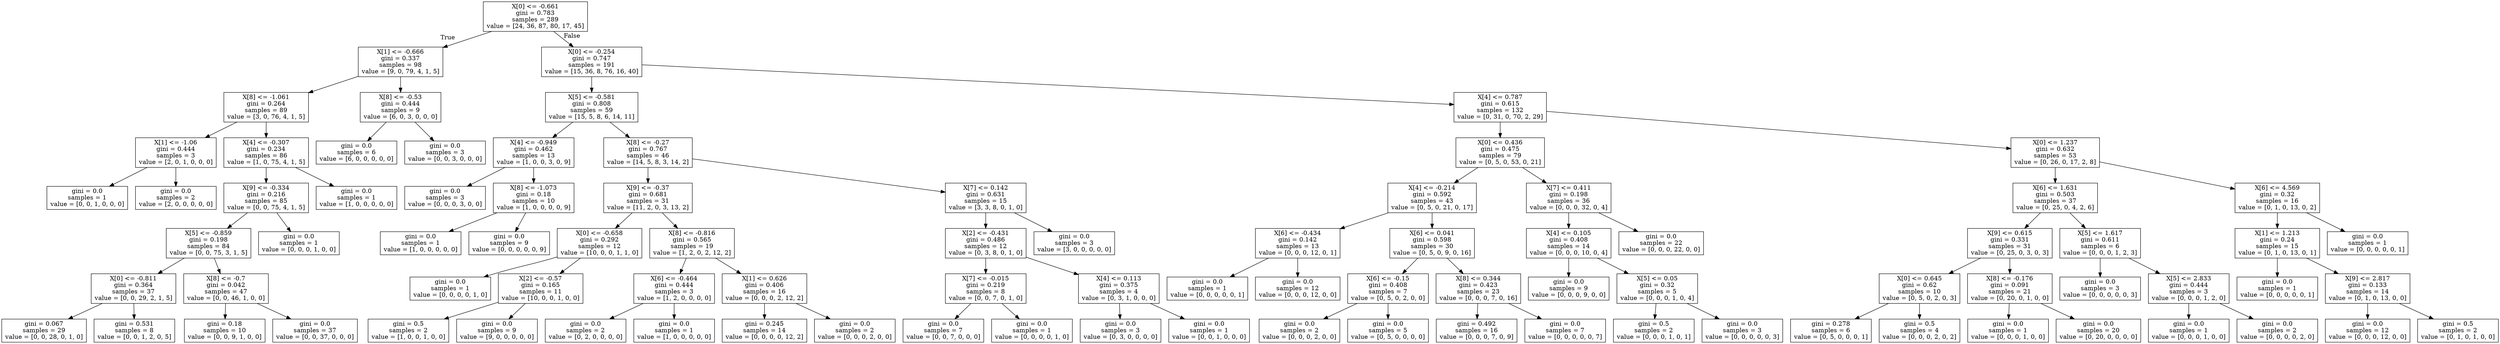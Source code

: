 digraph Tree {
node [shape=box] ;
0 [label="X[0] <= -0.661\ngini = 0.783\nsamples = 289\nvalue = [24, 36, 87, 80, 17, 45]"] ;
1 [label="X[1] <= -0.666\ngini = 0.337\nsamples = 98\nvalue = [9, 0, 79, 4, 1, 5]"] ;
0 -> 1 [labeldistance=2.5, labelangle=45, headlabel="True"] ;
2 [label="X[8] <= -1.061\ngini = 0.264\nsamples = 89\nvalue = [3, 0, 76, 4, 1, 5]"] ;
1 -> 2 ;
3 [label="X[1] <= -1.06\ngini = 0.444\nsamples = 3\nvalue = [2, 0, 1, 0, 0, 0]"] ;
2 -> 3 ;
4 [label="gini = 0.0\nsamples = 1\nvalue = [0, 0, 1, 0, 0, 0]"] ;
3 -> 4 ;
5 [label="gini = 0.0\nsamples = 2\nvalue = [2, 0, 0, 0, 0, 0]"] ;
3 -> 5 ;
6 [label="X[4] <= -0.307\ngini = 0.234\nsamples = 86\nvalue = [1, 0, 75, 4, 1, 5]"] ;
2 -> 6 ;
7 [label="X[9] <= -0.334\ngini = 0.216\nsamples = 85\nvalue = [0, 0, 75, 4, 1, 5]"] ;
6 -> 7 ;
8 [label="X[5] <= -0.859\ngini = 0.198\nsamples = 84\nvalue = [0, 0, 75, 3, 1, 5]"] ;
7 -> 8 ;
9 [label="X[0] <= -0.811\ngini = 0.364\nsamples = 37\nvalue = [0, 0, 29, 2, 1, 5]"] ;
8 -> 9 ;
10 [label="gini = 0.067\nsamples = 29\nvalue = [0, 0, 28, 0, 1, 0]"] ;
9 -> 10 ;
11 [label="gini = 0.531\nsamples = 8\nvalue = [0, 0, 1, 2, 0, 5]"] ;
9 -> 11 ;
12 [label="X[8] <= -0.7\ngini = 0.042\nsamples = 47\nvalue = [0, 0, 46, 1, 0, 0]"] ;
8 -> 12 ;
13 [label="gini = 0.18\nsamples = 10\nvalue = [0, 0, 9, 1, 0, 0]"] ;
12 -> 13 ;
14 [label="gini = 0.0\nsamples = 37\nvalue = [0, 0, 37, 0, 0, 0]"] ;
12 -> 14 ;
15 [label="gini = 0.0\nsamples = 1\nvalue = [0, 0, 0, 1, 0, 0]"] ;
7 -> 15 ;
16 [label="gini = 0.0\nsamples = 1\nvalue = [1, 0, 0, 0, 0, 0]"] ;
6 -> 16 ;
17 [label="X[8] <= -0.53\ngini = 0.444\nsamples = 9\nvalue = [6, 0, 3, 0, 0, 0]"] ;
1 -> 17 ;
18 [label="gini = 0.0\nsamples = 6\nvalue = [6, 0, 0, 0, 0, 0]"] ;
17 -> 18 ;
19 [label="gini = 0.0\nsamples = 3\nvalue = [0, 0, 3, 0, 0, 0]"] ;
17 -> 19 ;
20 [label="X[0] <= -0.254\ngini = 0.747\nsamples = 191\nvalue = [15, 36, 8, 76, 16, 40]"] ;
0 -> 20 [labeldistance=2.5, labelangle=-45, headlabel="False"] ;
21 [label="X[5] <= -0.581\ngini = 0.808\nsamples = 59\nvalue = [15, 5, 8, 6, 14, 11]"] ;
20 -> 21 ;
22 [label="X[4] <= -0.949\ngini = 0.462\nsamples = 13\nvalue = [1, 0, 0, 3, 0, 9]"] ;
21 -> 22 ;
23 [label="gini = 0.0\nsamples = 3\nvalue = [0, 0, 0, 3, 0, 0]"] ;
22 -> 23 ;
24 [label="X[8] <= -1.073\ngini = 0.18\nsamples = 10\nvalue = [1, 0, 0, 0, 0, 9]"] ;
22 -> 24 ;
25 [label="gini = 0.0\nsamples = 1\nvalue = [1, 0, 0, 0, 0, 0]"] ;
24 -> 25 ;
26 [label="gini = 0.0\nsamples = 9\nvalue = [0, 0, 0, 0, 0, 9]"] ;
24 -> 26 ;
27 [label="X[8] <= -0.27\ngini = 0.767\nsamples = 46\nvalue = [14, 5, 8, 3, 14, 2]"] ;
21 -> 27 ;
28 [label="X[9] <= -0.37\ngini = 0.681\nsamples = 31\nvalue = [11, 2, 0, 3, 13, 2]"] ;
27 -> 28 ;
29 [label="X[0] <= -0.658\ngini = 0.292\nsamples = 12\nvalue = [10, 0, 0, 1, 1, 0]"] ;
28 -> 29 ;
30 [label="gini = 0.0\nsamples = 1\nvalue = [0, 0, 0, 0, 1, 0]"] ;
29 -> 30 ;
31 [label="X[2] <= -0.57\ngini = 0.165\nsamples = 11\nvalue = [10, 0, 0, 1, 0, 0]"] ;
29 -> 31 ;
32 [label="gini = 0.5\nsamples = 2\nvalue = [1, 0, 0, 1, 0, 0]"] ;
31 -> 32 ;
33 [label="gini = 0.0\nsamples = 9\nvalue = [9, 0, 0, 0, 0, 0]"] ;
31 -> 33 ;
34 [label="X[8] <= -0.816\ngini = 0.565\nsamples = 19\nvalue = [1, 2, 0, 2, 12, 2]"] ;
28 -> 34 ;
35 [label="X[6] <= -0.464\ngini = 0.444\nsamples = 3\nvalue = [1, 2, 0, 0, 0, 0]"] ;
34 -> 35 ;
36 [label="gini = 0.0\nsamples = 2\nvalue = [0, 2, 0, 0, 0, 0]"] ;
35 -> 36 ;
37 [label="gini = 0.0\nsamples = 1\nvalue = [1, 0, 0, 0, 0, 0]"] ;
35 -> 37 ;
38 [label="X[1] <= 0.626\ngini = 0.406\nsamples = 16\nvalue = [0, 0, 0, 2, 12, 2]"] ;
34 -> 38 ;
39 [label="gini = 0.245\nsamples = 14\nvalue = [0, 0, 0, 0, 12, 2]"] ;
38 -> 39 ;
40 [label="gini = 0.0\nsamples = 2\nvalue = [0, 0, 0, 2, 0, 0]"] ;
38 -> 40 ;
41 [label="X[7] <= 0.142\ngini = 0.631\nsamples = 15\nvalue = [3, 3, 8, 0, 1, 0]"] ;
27 -> 41 ;
42 [label="X[2] <= -0.431\ngini = 0.486\nsamples = 12\nvalue = [0, 3, 8, 0, 1, 0]"] ;
41 -> 42 ;
43 [label="X[7] <= -0.015\ngini = 0.219\nsamples = 8\nvalue = [0, 0, 7, 0, 1, 0]"] ;
42 -> 43 ;
44 [label="gini = 0.0\nsamples = 7\nvalue = [0, 0, 7, 0, 0, 0]"] ;
43 -> 44 ;
45 [label="gini = 0.0\nsamples = 1\nvalue = [0, 0, 0, 0, 1, 0]"] ;
43 -> 45 ;
46 [label="X[4] <= 0.113\ngini = 0.375\nsamples = 4\nvalue = [0, 3, 1, 0, 0, 0]"] ;
42 -> 46 ;
47 [label="gini = 0.0\nsamples = 3\nvalue = [0, 3, 0, 0, 0, 0]"] ;
46 -> 47 ;
48 [label="gini = 0.0\nsamples = 1\nvalue = [0, 0, 1, 0, 0, 0]"] ;
46 -> 48 ;
49 [label="gini = 0.0\nsamples = 3\nvalue = [3, 0, 0, 0, 0, 0]"] ;
41 -> 49 ;
50 [label="X[4] <= 0.787\ngini = 0.615\nsamples = 132\nvalue = [0, 31, 0, 70, 2, 29]"] ;
20 -> 50 ;
51 [label="X[0] <= 0.436\ngini = 0.475\nsamples = 79\nvalue = [0, 5, 0, 53, 0, 21]"] ;
50 -> 51 ;
52 [label="X[4] <= -0.214\ngini = 0.592\nsamples = 43\nvalue = [0, 5, 0, 21, 0, 17]"] ;
51 -> 52 ;
53 [label="X[6] <= -0.434\ngini = 0.142\nsamples = 13\nvalue = [0, 0, 0, 12, 0, 1]"] ;
52 -> 53 ;
54 [label="gini = 0.0\nsamples = 1\nvalue = [0, 0, 0, 0, 0, 1]"] ;
53 -> 54 ;
55 [label="gini = 0.0\nsamples = 12\nvalue = [0, 0, 0, 12, 0, 0]"] ;
53 -> 55 ;
56 [label="X[6] <= 0.041\ngini = 0.598\nsamples = 30\nvalue = [0, 5, 0, 9, 0, 16]"] ;
52 -> 56 ;
57 [label="X[6] <= -0.15\ngini = 0.408\nsamples = 7\nvalue = [0, 5, 0, 2, 0, 0]"] ;
56 -> 57 ;
58 [label="gini = 0.0\nsamples = 2\nvalue = [0, 0, 0, 2, 0, 0]"] ;
57 -> 58 ;
59 [label="gini = 0.0\nsamples = 5\nvalue = [0, 5, 0, 0, 0, 0]"] ;
57 -> 59 ;
60 [label="X[8] <= 0.344\ngini = 0.423\nsamples = 23\nvalue = [0, 0, 0, 7, 0, 16]"] ;
56 -> 60 ;
61 [label="gini = 0.492\nsamples = 16\nvalue = [0, 0, 0, 7, 0, 9]"] ;
60 -> 61 ;
62 [label="gini = 0.0\nsamples = 7\nvalue = [0, 0, 0, 0, 0, 7]"] ;
60 -> 62 ;
63 [label="X[7] <= 0.411\ngini = 0.198\nsamples = 36\nvalue = [0, 0, 0, 32, 0, 4]"] ;
51 -> 63 ;
64 [label="X[4] <= 0.105\ngini = 0.408\nsamples = 14\nvalue = [0, 0, 0, 10, 0, 4]"] ;
63 -> 64 ;
65 [label="gini = 0.0\nsamples = 9\nvalue = [0, 0, 0, 9, 0, 0]"] ;
64 -> 65 ;
66 [label="X[5] <= 0.05\ngini = 0.32\nsamples = 5\nvalue = [0, 0, 0, 1, 0, 4]"] ;
64 -> 66 ;
67 [label="gini = 0.5\nsamples = 2\nvalue = [0, 0, 0, 1, 0, 1]"] ;
66 -> 67 ;
68 [label="gini = 0.0\nsamples = 3\nvalue = [0, 0, 0, 0, 0, 3]"] ;
66 -> 68 ;
69 [label="gini = 0.0\nsamples = 22\nvalue = [0, 0, 0, 22, 0, 0]"] ;
63 -> 69 ;
70 [label="X[0] <= 1.237\ngini = 0.632\nsamples = 53\nvalue = [0, 26, 0, 17, 2, 8]"] ;
50 -> 70 ;
71 [label="X[6] <= 1.631\ngini = 0.503\nsamples = 37\nvalue = [0, 25, 0, 4, 2, 6]"] ;
70 -> 71 ;
72 [label="X[9] <= 0.615\ngini = 0.331\nsamples = 31\nvalue = [0, 25, 0, 3, 0, 3]"] ;
71 -> 72 ;
73 [label="X[0] <= 0.645\ngini = 0.62\nsamples = 10\nvalue = [0, 5, 0, 2, 0, 3]"] ;
72 -> 73 ;
74 [label="gini = 0.278\nsamples = 6\nvalue = [0, 5, 0, 0, 0, 1]"] ;
73 -> 74 ;
75 [label="gini = 0.5\nsamples = 4\nvalue = [0, 0, 0, 2, 0, 2]"] ;
73 -> 75 ;
76 [label="X[8] <= -0.176\ngini = 0.091\nsamples = 21\nvalue = [0, 20, 0, 1, 0, 0]"] ;
72 -> 76 ;
77 [label="gini = 0.0\nsamples = 1\nvalue = [0, 0, 0, 1, 0, 0]"] ;
76 -> 77 ;
78 [label="gini = 0.0\nsamples = 20\nvalue = [0, 20, 0, 0, 0, 0]"] ;
76 -> 78 ;
79 [label="X[5] <= 1.617\ngini = 0.611\nsamples = 6\nvalue = [0, 0, 0, 1, 2, 3]"] ;
71 -> 79 ;
80 [label="gini = 0.0\nsamples = 3\nvalue = [0, 0, 0, 0, 0, 3]"] ;
79 -> 80 ;
81 [label="X[5] <= 2.833\ngini = 0.444\nsamples = 3\nvalue = [0, 0, 0, 1, 2, 0]"] ;
79 -> 81 ;
82 [label="gini = 0.0\nsamples = 1\nvalue = [0, 0, 0, 1, 0, 0]"] ;
81 -> 82 ;
83 [label="gini = 0.0\nsamples = 2\nvalue = [0, 0, 0, 0, 2, 0]"] ;
81 -> 83 ;
84 [label="X[6] <= 4.569\ngini = 0.32\nsamples = 16\nvalue = [0, 1, 0, 13, 0, 2]"] ;
70 -> 84 ;
85 [label="X[1] <= 1.213\ngini = 0.24\nsamples = 15\nvalue = [0, 1, 0, 13, 0, 1]"] ;
84 -> 85 ;
86 [label="gini = 0.0\nsamples = 1\nvalue = [0, 0, 0, 0, 0, 1]"] ;
85 -> 86 ;
87 [label="X[9] <= 2.817\ngini = 0.133\nsamples = 14\nvalue = [0, 1, 0, 13, 0, 0]"] ;
85 -> 87 ;
88 [label="gini = 0.0\nsamples = 12\nvalue = [0, 0, 0, 12, 0, 0]"] ;
87 -> 88 ;
89 [label="gini = 0.5\nsamples = 2\nvalue = [0, 1, 0, 1, 0, 0]"] ;
87 -> 89 ;
90 [label="gini = 0.0\nsamples = 1\nvalue = [0, 0, 0, 0, 0, 1]"] ;
84 -> 90 ;
}